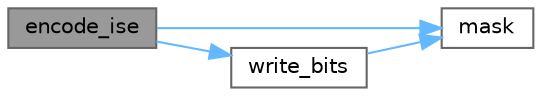 digraph "encode_ise"
{
 // LATEX_PDF_SIZE
  bgcolor="transparent";
  edge [fontname=Helvetica,fontsize=10,labelfontname=Helvetica,labelfontsize=10];
  node [fontname=Helvetica,fontsize=10,shape=box,height=0.2,width=0.4];
  rankdir="LR";
  Node1 [id="Node000001",label="encode_ise",height=0.2,width=0.4,color="gray40", fillcolor="grey60", style="filled", fontcolor="black",tooltip="Encode a packed string using BISE."];
  Node1 -> Node2 [id="edge4_Node000001_Node000002",color="steelblue1",style="solid",tooltip=" "];
  Node2 [id="Node000002",label="mask",height=0.2,width=0.4,color="grey40", fillcolor="white", style="filled",URL="$astcenc__vecmathlib__avx2__8_8h.html#ad922a3ed6098767968916265154b6f82",tooltip="Return a 8-bit mask code indicating mask status."];
  Node1 -> Node3 [id="edge5_Node000001_Node000003",color="steelblue1",style="solid",tooltip=" "];
  Node3 [id="Node000003",label="write_bits",height=0.2,width=0.4,color="grey40", fillcolor="white", style="filled",URL="$astcenc__integer__sequence_8cpp.html#a52b08548f8002494f05802fc24d36489",tooltip="Write up to 8 bits at an arbitrary bit offset."];
  Node3 -> Node2 [id="edge6_Node000003_Node000002",color="steelblue1",style="solid",tooltip=" "];
}
